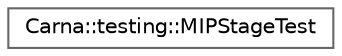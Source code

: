 digraph "Graphical Class Hierarchy"
{
 // LATEX_PDF_SIZE
  bgcolor="transparent";
  edge [fontname=Helvetica,fontsize=10,labelfontname=Helvetica,labelfontsize=10];
  node [fontname=Helvetica,fontsize=10,shape=box,height=0.2,width=0.4];
  rankdir="LR";
  Node0 [id="Node000000",label="Carna::testing::MIPStageTest",height=0.2,width=0.4,color="grey40", fillcolor="white", style="filled",URL="$classCarna_1_1testing_1_1MIPStageTest.html",tooltip="Module-tests of the Carna::presets::MIPStage class."];
}
